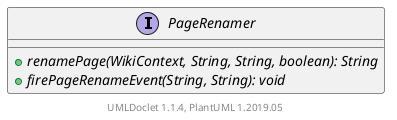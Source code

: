 @startuml

    interface PageRenamer [[PageRenamer.html]] {
        {abstract} +renamePage(WikiContext, String, String, boolean): String
        {abstract} +firePageRenameEvent(String, String): void
    }


    center footer UMLDoclet 1.1.4, PlantUML 1.2019.05
@enduml
